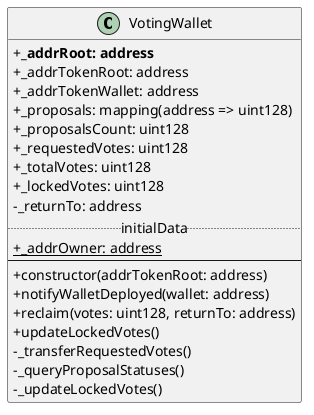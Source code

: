 @startuml
skinparam WrapWidth 600
skinparam classAttributeIconSize 0
' hide circle
skinparam linetype ortho
skinparam linetype polyline
top to bottom direction
left to right direction
skinparam componentStyle uml2

class VotingWallet {
  +<b>{field}_addrRoot: address
  +{field}_addrTokenRoot: address
  +{field}_addrTokenWallet: address
  +{field}_proposals: mapping(address => uint128)
  +{field}_proposalsCount: uint128
  +{field}_requestedVotes: uint128
  +{field}_totalVotes: uint128
  +{field}_lockedVotes: uint128
  -{field}_returnTo: address
  ..initialData..
  +{static}_addrOwner: address
  --
  +constructor(addrTokenRoot: address)
  +notifyWalletDeployed(wallet: address)
  +reclaim(votes: uint128, returnTo: address)
  +updateLockedVotes()
  -_transferRequestedVotes()
  -_queryProposalStatuses()
  -_updateLockedVotes()
}
@enduml
